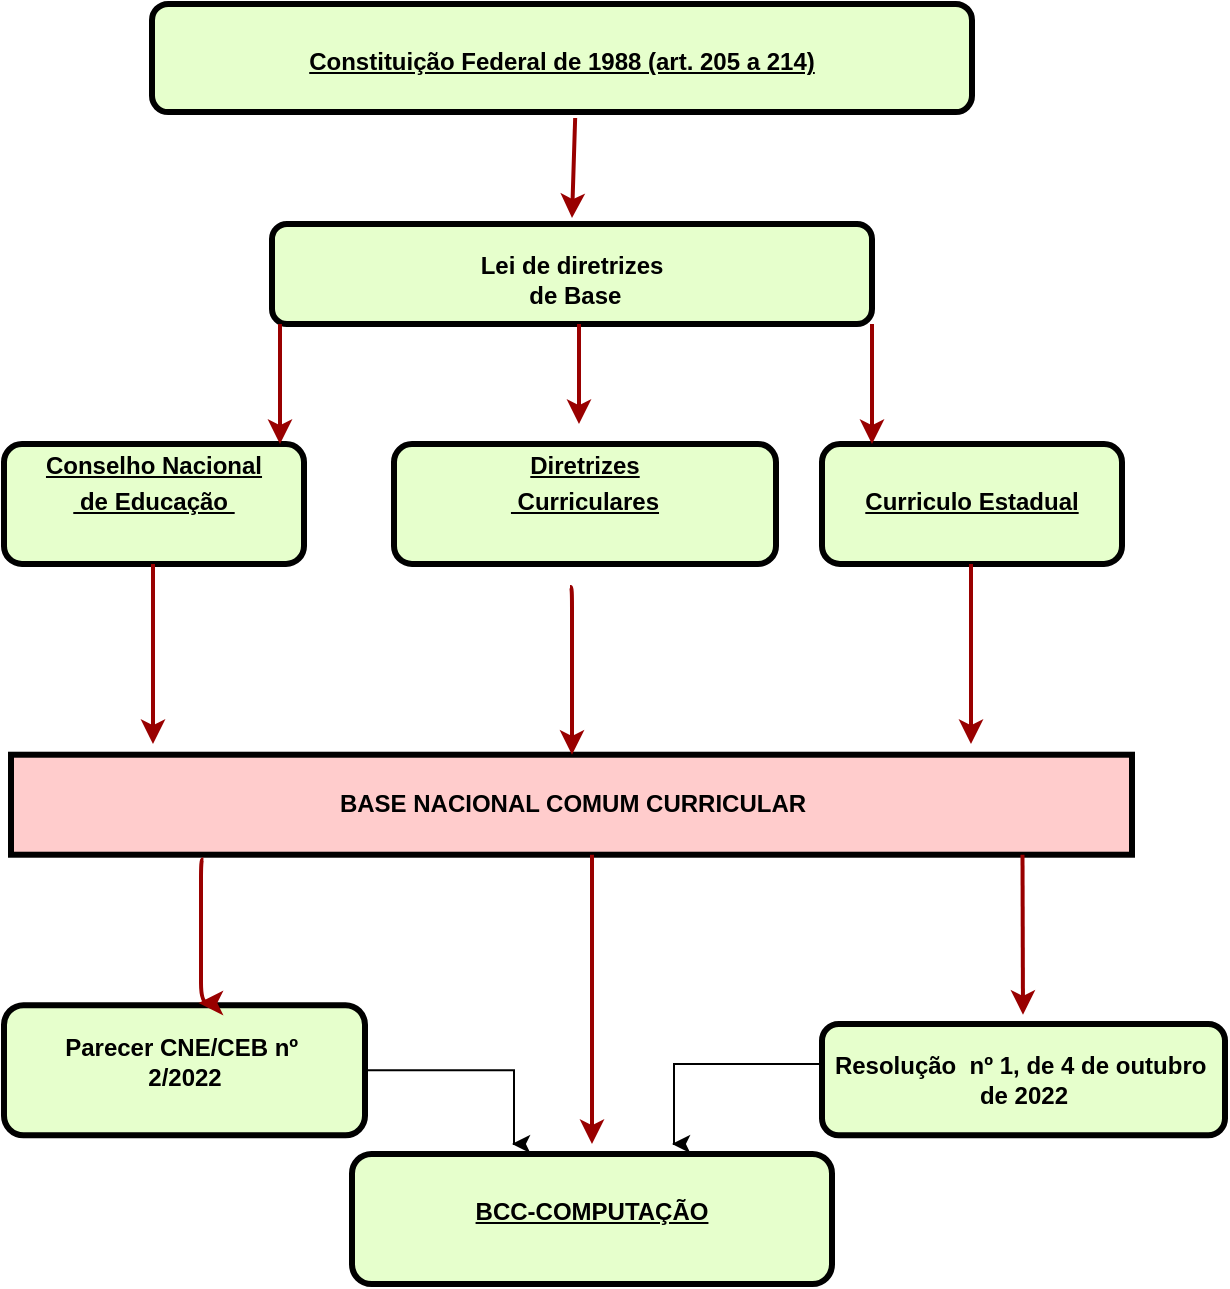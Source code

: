 <mxfile version="24.9.1">
  <diagram name="Page-1" id="c7558073-3199-34d8-9f00-42111426c3f3">
    <mxGraphModel dx="1290" dy="522" grid="1" gridSize="10" guides="1" tooltips="1" connect="1" arrows="1" fold="1" page="1" pageScale="1" pageWidth="826" pageHeight="1169" background="none" math="0" shadow="0">
      <root>
        <mxCell id="0" />
        <mxCell id="1" parent="0" />
        <mxCell id="5" value="BASE NACIONAL COMUM CURRICULAR" style="shape=process;whiteSpace=wrap;align=center;verticalAlign=middle;size=0;fontStyle=1;strokeWidth=3;fillColor=#FFCCCC" parent="1" vertex="1">
          <mxGeometry x="159.5" y="485.36" width="560.5" height="50" as="geometry" />
        </mxCell>
        <mxCell id="6" value="&lt;p style=&quot;margin: 0px; margin-top: 4px; text-align: center; text-decoration: underline;&quot;&gt;&lt;span style=&quot;text-wrap-mode: wrap;&quot;&gt;&lt;font style=&quot;vertical-align: inherit;&quot;&gt;&lt;font style=&quot;vertical-align: inherit;&quot;&gt;&lt;font style=&quot;vertical-align: inherit;&quot;&gt;&lt;font style=&quot;vertical-align: inherit;&quot;&gt;&lt;br&gt;&lt;/font&gt;&lt;/font&gt;&lt;/font&gt;&lt;/font&gt;&lt;/span&gt;&lt;/p&gt;&lt;p style=&quot;margin: 0px; margin-top: 4px; text-align: center; text-decoration: underline;&quot;&gt;&lt;span style=&quot;text-wrap-mode: wrap;&quot;&gt;&lt;font style=&quot;vertical-align: inherit;&quot;&gt;&lt;font style=&quot;vertical-align: inherit;&quot;&gt;&lt;font style=&quot;vertical-align: inherit;&quot;&gt;&lt;font style=&quot;vertical-align: inherit;&quot;&gt;Constituição Federal de 1988 (art. 205 a 214)&lt;/font&gt;&lt;/font&gt;&lt;/font&gt;&lt;/font&gt;&lt;/span&gt;&lt;/p&gt;" style="verticalAlign=middle;align=center;overflow=fill;fontSize=12;fontFamily=Helvetica;html=1;rounded=1;fontStyle=1;strokeWidth=3;fillColor=#E6FFCC" parent="1" vertex="1">
          <mxGeometry x="230" y="110" width="410" height="54" as="geometry" />
        </mxCell>
        <mxCell id="8" value="&lt;p style=&quot;margin: 0px; margin-top: 4px; text-align: center; text-decoration: underline;&quot;&gt;&lt;font style=&quot;vertical-align: inherit;&quot;&gt;&lt;font style=&quot;vertical-align: inherit;&quot;&gt;&lt;br&gt;&lt;/font&gt;&lt;/font&gt;&lt;/p&gt;&lt;p style=&quot;margin: 0px; margin-top: 4px; text-align: center; text-decoration: underline;&quot;&gt;&lt;font style=&quot;vertical-align: inherit;&quot;&gt;&lt;font style=&quot;vertical-align: inherit;&quot;&gt;Curriculo Estadual&lt;/font&gt;&lt;/font&gt;&lt;/p&gt;" style="verticalAlign=middle;align=center;overflow=fill;fontSize=12;fontFamily=Helvetica;html=1;rounded=1;fontStyle=1;strokeWidth=3;fillColor=#E6FFCC" parent="1" vertex="1">
          <mxGeometry x="565" y="330" width="150" height="60" as="geometry" />
        </mxCell>
        <mxCell id="rS8yMesXYMJTC6e7CVPK-121" style="edgeStyle=orthogonalEdgeStyle;rounded=0;orthogonalLoop=1;jettySize=auto;html=1;" edge="1" parent="1" source="9">
          <mxGeometry relative="1" as="geometry">
            <mxPoint x="490" y="680" as="targetPoint" />
            <Array as="points">
              <mxPoint x="491" y="640" />
            </Array>
          </mxGeometry>
        </mxCell>
        <mxCell id="9" value="&lt;div&gt;&lt;br&gt;&lt;/div&gt;&lt;div&gt;&lt;font style=&quot;vertical-align: inherit;&quot;&gt;&lt;font style=&quot;vertical-align: inherit;&quot;&gt;&lt;font style=&quot;vertical-align: inherit;&quot;&gt;Resolução&amp;nbsp; nº 1, de 4 de outubro&amp;nbsp;&lt;/font&gt;&lt;/font&gt;&lt;/font&gt;&lt;div&gt;&lt;font style=&quot;vertical-align: inherit;&quot;&gt;&lt;font style=&quot;vertical-align: inherit;&quot;&gt;&lt;font style=&quot;vertical-align: inherit;&quot;&gt;de 2022&lt;/font&gt;&lt;/font&gt;&lt;/font&gt;&lt;/div&gt;&lt;/div&gt;" style="verticalAlign=middle;align=center;overflow=fill;fontSize=12;fontFamily=Helvetica;html=1;rounded=1;fontStyle=1;strokeWidth=3;fillColor=#E6FFCC" parent="1" vertex="1">
          <mxGeometry x="565" y="620" width="201.5" height="55.64" as="geometry" />
        </mxCell>
        <mxCell id="rS8yMesXYMJTC6e7CVPK-120" style="edgeStyle=orthogonalEdgeStyle;rounded=0;orthogonalLoop=1;jettySize=auto;html=1;" edge="1" parent="1" source="10">
          <mxGeometry relative="1" as="geometry">
            <mxPoint x="410" y="680" as="targetPoint" />
            <Array as="points">
              <mxPoint x="411" y="643" />
            </Array>
          </mxGeometry>
        </mxCell>
        <mxCell id="10" value="&lt;div&gt;&lt;font style=&quot;vertical-align: inherit;&quot;&gt;&lt;font style=&quot;vertical-align: inherit;&quot;&gt;&lt;br&gt;&lt;/font&gt;&lt;/font&gt;&lt;/div&gt;&lt;font style=&quot;vertical-align: inherit;&quot;&gt;&lt;font style=&quot;vertical-align: inherit;&quot;&gt;&lt;font style=&quot;vertical-align: inherit;&quot;&gt;&lt;font style=&quot;vertical-align: inherit;&quot;&gt;Parecer CNE/CEB nº&amp;nbsp;&lt;/font&gt;&lt;/font&gt;&lt;/font&gt;&lt;/font&gt;&lt;div&gt;&lt;font style=&quot;vertical-align: inherit;&quot;&gt;&lt;font style=&quot;vertical-align: inherit;&quot;&gt;&lt;font style=&quot;vertical-align: inherit;&quot;&gt;&lt;font style=&quot;vertical-align: inherit;&quot;&gt;&lt;font style=&quot;vertical-align: inherit;&quot;&gt;&lt;font style=&quot;vertical-align: inherit;&quot;&gt;2/2022&lt;/font&gt;&lt;/font&gt;&lt;/font&gt;&lt;/font&gt;&lt;/font&gt;&lt;/font&gt;&lt;/div&gt;" style="verticalAlign=middle;align=center;overflow=fill;fontSize=12;fontFamily=Helvetica;html=1;rounded=1;fontStyle=1;strokeWidth=3;fillColor=#E6FFCC" parent="1" vertex="1">
          <mxGeometry x="156" y="610.64" width="180.5" height="65" as="geometry" />
        </mxCell>
        <mxCell id="36" value="" style="edgeStyle=none;noEdgeStyle=1;strokeColor=#990000;strokeWidth=2" parent="1" edge="1">
          <mxGeometry width="100" height="100" relative="1" as="geometry">
            <mxPoint x="441.58" y="167" as="sourcePoint" />
            <mxPoint x="440.001" y="217" as="targetPoint" />
          </mxGeometry>
        </mxCell>
        <mxCell id="11" value="&lt;p style=&quot;margin: 0px; margin-top: 4px; text-align: center; text-decoration: underline;&quot;&gt;&lt;br&gt;&lt;/p&gt;&lt;p style=&quot;margin: 0px; margin-top: 4px; text-align: center; text-decoration: underline;&quot;&gt;&lt;font style=&quot;vertical-align: inherit;&quot;&gt;&lt;font style=&quot;vertical-align: inherit;&quot;&gt;BCC-COMPUTAÇÃO&lt;/font&gt;&lt;/font&gt;&lt;/p&gt;" style="verticalAlign=middle;align=center;overflow=fill;fontSize=12;fontFamily=Helvetica;html=1;rounded=1;fontStyle=1;strokeWidth=3;fillColor=#E6FFCC" parent="1" vertex="1">
          <mxGeometry x="330" y="685" width="240" height="65" as="geometry" />
        </mxCell>
        <mxCell id="68" value="" style="edgeStyle=elbowEdgeStyle;elbow=horizontal;strokeColor=#990000;strokeWidth=2" parent="1" edge="1">
          <mxGeometry width="100" height="100" relative="1" as="geometry">
            <mxPoint x="639.5" y="390" as="sourcePoint" />
            <mxPoint x="640" y="480" as="targetPoint" />
            <Array as="points">
              <mxPoint x="639.5" y="430" />
            </Array>
          </mxGeometry>
        </mxCell>
        <mxCell id="83" value="" style="edgeStyle=elbowEdgeStyle;elbow=horizontal;strokeColor=#990000;strokeWidth=2" parent="1" edge="1">
          <mxGeometry width="100" height="100" relative="1" as="geometry">
            <mxPoint x="665.25" y="535.36" as="sourcePoint" />
            <mxPoint x="665.25" y="615.36" as="targetPoint" />
          </mxGeometry>
        </mxCell>
        <mxCell id="85" value="" style="edgeStyle=elbowEdgeStyle;elbow=horizontal;strokeColor=#990000;strokeWidth=2" parent="1" edge="1">
          <mxGeometry width="100" height="100" relative="1" as="geometry">
            <mxPoint x="450" y="535.36" as="sourcePoint" />
            <mxPoint x="450" y="680" as="targetPoint" />
            <Array as="points">
              <mxPoint x="450" y="585.36" />
            </Array>
          </mxGeometry>
        </mxCell>
        <mxCell id="rS8yMesXYMJTC6e7CVPK-96" value="&lt;div&gt;&lt;br&gt;&lt;/div&gt;&lt;div&gt;&lt;font style=&quot;vertical-align: inherit;&quot;&gt;&lt;font style=&quot;vertical-align: inherit;&quot;&gt;&lt;font style=&quot;vertical-align: inherit;&quot;&gt;&lt;font style=&quot;vertical-align: inherit;&quot;&gt;&lt;font style=&quot;vertical-align: inherit;&quot;&gt;&lt;font style=&quot;vertical-align: inherit;&quot;&gt;&lt;font style=&quot;vertical-align: inherit;&quot;&gt;&lt;font style=&quot;vertical-align: inherit;&quot;&gt;Lei de diretrizes&lt;/font&gt;&lt;/font&gt;&lt;/font&gt;&lt;/font&gt;&lt;/font&gt;&lt;/font&gt;&lt;/font&gt;&lt;/font&gt;&lt;/div&gt;&lt;div&gt;&lt;font style=&quot;vertical-align: inherit;&quot;&gt;&lt;font style=&quot;vertical-align: inherit;&quot;&gt;&lt;font style=&quot;vertical-align: inherit;&quot;&gt;&lt;font style=&quot;vertical-align: inherit;&quot;&gt;&lt;font style=&quot;vertical-align: inherit;&quot;&gt;&lt;font style=&quot;vertical-align: inherit;&quot;&gt;&amp;nbsp;de Base&lt;/font&gt;&lt;/font&gt;&lt;/font&gt;&lt;/font&gt;&lt;/font&gt;&lt;/font&gt;&lt;/div&gt;" style="verticalAlign=middle;align=center;overflow=fill;fontSize=12;fontFamily=Helvetica;html=1;rounded=1;fontStyle=1;strokeWidth=3;fillColor=#E6FFCC" vertex="1" parent="1">
          <mxGeometry x="290" y="220" width="300" height="50" as="geometry" />
        </mxCell>
        <mxCell id="rS8yMesXYMJTC6e7CVPK-99" value="" style="edgeStyle=elbowEdgeStyle;elbow=horizontal;strokeColor=#990000;strokeWidth=2;exitX=0.567;exitY=0.996;exitDx=0;exitDy=0;exitPerimeter=0;" edge="1" parent="1">
          <mxGeometry width="100" height="100" relative="1" as="geometry">
            <mxPoint x="438.988" y="401.5" as="sourcePoint" />
            <mxPoint x="440.52" y="485.36" as="targetPoint" />
            <Array as="points" />
          </mxGeometry>
        </mxCell>
        <UserObject label="&lt;p style=&quot;margin: 0px; margin-top: 4px; text-align: center; text-decoration: underline;&quot;&gt;&lt;font style=&quot;vertical-align: inherit;&quot;&gt;&lt;font style=&quot;vertical-align: inherit;&quot;&gt;&lt;font style=&quot;vertical-align: inherit;&quot;&gt;&lt;font style=&quot;vertical-align: inherit;&quot;&gt;Diretrizes&lt;/font&gt;&lt;/font&gt;&lt;/font&gt;&lt;/font&gt;&lt;/p&gt;&lt;p style=&quot;margin: 0px; margin-top: 4px; text-align: center; text-decoration: underline;&quot;&gt;&lt;font style=&quot;vertical-align: inherit;&quot;&gt;&lt;font style=&quot;vertical-align: inherit;&quot;&gt;&amp;nbsp;Curriculares&lt;/font&gt;&lt;/font&gt;&lt;/p&gt;" link="data:page/id,c7558073-3199-34d8-9f00-42111426c3f3" id="rS8yMesXYMJTC6e7CVPK-100">
          <mxCell style="verticalAlign=middle;align=center;overflow=fill;fontSize=12;fontFamily=Helvetica;html=1;rounded=1;fontStyle=1;strokeWidth=3;fillColor=#E6FFCC" vertex="1" parent="1">
            <mxGeometry x="351" y="330" width="191" height="60" as="geometry" />
          </mxCell>
        </UserObject>
        <mxCell id="rS8yMesXYMJTC6e7CVPK-101" value="&lt;p style=&quot;margin: 0px; margin-top: 4px; text-align: center; text-decoration: underline;&quot;&gt;&lt;font style=&quot;vertical-align: inherit;&quot;&gt;&lt;font style=&quot;vertical-align: inherit;&quot;&gt;&lt;font style=&quot;vertical-align: inherit;&quot;&gt;&lt;font style=&quot;vertical-align: inherit;&quot;&gt;Conselho Nacional&lt;/font&gt;&lt;/font&gt;&lt;/font&gt;&lt;/font&gt;&lt;/p&gt;&lt;p style=&quot;margin: 0px; margin-top: 4px; text-align: center; text-decoration: underline;&quot;&gt;&lt;font style=&quot;vertical-align: inherit;&quot;&gt;&lt;font style=&quot;vertical-align: inherit;&quot;&gt;&amp;nbsp;de Educação&amp;nbsp;&lt;/font&gt;&lt;/font&gt;&lt;/p&gt;" style="verticalAlign=middle;align=center;overflow=fill;fontSize=12;fontFamily=Helvetica;html=1;rounded=1;fontStyle=1;strokeWidth=3;fillColor=#E6FFCC" vertex="1" parent="1">
          <mxGeometry x="156" y="330" width="150" height="60" as="geometry" />
        </mxCell>
        <mxCell id="rS8yMesXYMJTC6e7CVPK-103" value="" style="edgeStyle=elbowEdgeStyle;elbow=horizontal;strokeColor=#990000;strokeWidth=2;" edge="1" parent="1">
          <mxGeometry width="100" height="100" relative="1" as="geometry">
            <mxPoint x="443.5" y="270" as="sourcePoint" />
            <mxPoint x="443.5" y="320" as="targetPoint" />
            <Array as="points" />
          </mxGeometry>
        </mxCell>
        <mxCell id="rS8yMesXYMJTC6e7CVPK-108" value="" style="edgeStyle=elbowEdgeStyle;elbow=horizontal;strokeColor=#990000;strokeWidth=2;" edge="1" parent="1">
          <mxGeometry width="100" height="100" relative="1" as="geometry">
            <mxPoint x="294" y="270" as="sourcePoint" />
            <mxPoint x="294" y="330" as="targetPoint" />
            <Array as="points" />
          </mxGeometry>
        </mxCell>
        <mxCell id="rS8yMesXYMJTC6e7CVPK-109" value="" style="edgeStyle=elbowEdgeStyle;elbow=horizontal;strokeColor=#990000;strokeWidth=2;" edge="1" parent="1">
          <mxGeometry width="100" height="100" relative="1" as="geometry">
            <mxPoint x="590" y="270" as="sourcePoint" />
            <mxPoint x="590" y="330" as="targetPoint" />
            <Array as="points" />
          </mxGeometry>
        </mxCell>
        <mxCell id="rS8yMesXYMJTC6e7CVPK-113" value="" style="edgeStyle=elbowEdgeStyle;elbow=horizontal;strokeColor=#990000;strokeWidth=2;entryX=0.539;entryY=-0.018;entryDx=0;entryDy=0;entryPerimeter=0;" edge="1" parent="1" target="10">
          <mxGeometry width="100" height="100" relative="1" as="geometry">
            <mxPoint x="255.71" y="537.8" as="sourcePoint" />
            <mxPoint x="254.745" y="620.005" as="targetPoint" />
            <Array as="points" />
          </mxGeometry>
        </mxCell>
        <mxCell id="rS8yMesXYMJTC6e7CVPK-114" value="" style="edgeStyle=elbowEdgeStyle;elbow=horizontal;strokeColor=#990000;strokeWidth=2;" edge="1" parent="1">
          <mxGeometry width="100" height="100" relative="1" as="geometry">
            <mxPoint x="230.5" y="390" as="sourcePoint" />
            <mxPoint x="230" y="480" as="targetPoint" />
            <Array as="points" />
          </mxGeometry>
        </mxCell>
      </root>
    </mxGraphModel>
  </diagram>
</mxfile>
